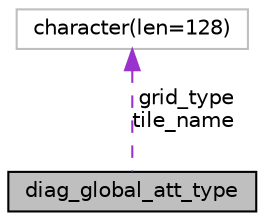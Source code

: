 digraph "diag_global_att_type"
{
 // INTERACTIVE_SVG=YES
 // LATEX_PDF_SIZE
  edge [fontname="Helvetica",fontsize="10",labelfontname="Helvetica",labelfontsize="10"];
  node [fontname="Helvetica",fontsize="10",shape=record];
  Node1 [label="diag_global_att_type",height=0.2,width=0.4,color="black", fillcolor="grey75", style="filled", fontcolor="black",tooltip=" "];
  Node2 -> Node1 [dir="back",color="darkorchid3",fontsize="10",style="dashed",label=" grid_type\ntile_name" ,fontname="Helvetica"];
  Node2 [label="character(len=128)",height=0.2,width=0.4,color="grey75", fillcolor="white", style="filled",tooltip=" "];
}
